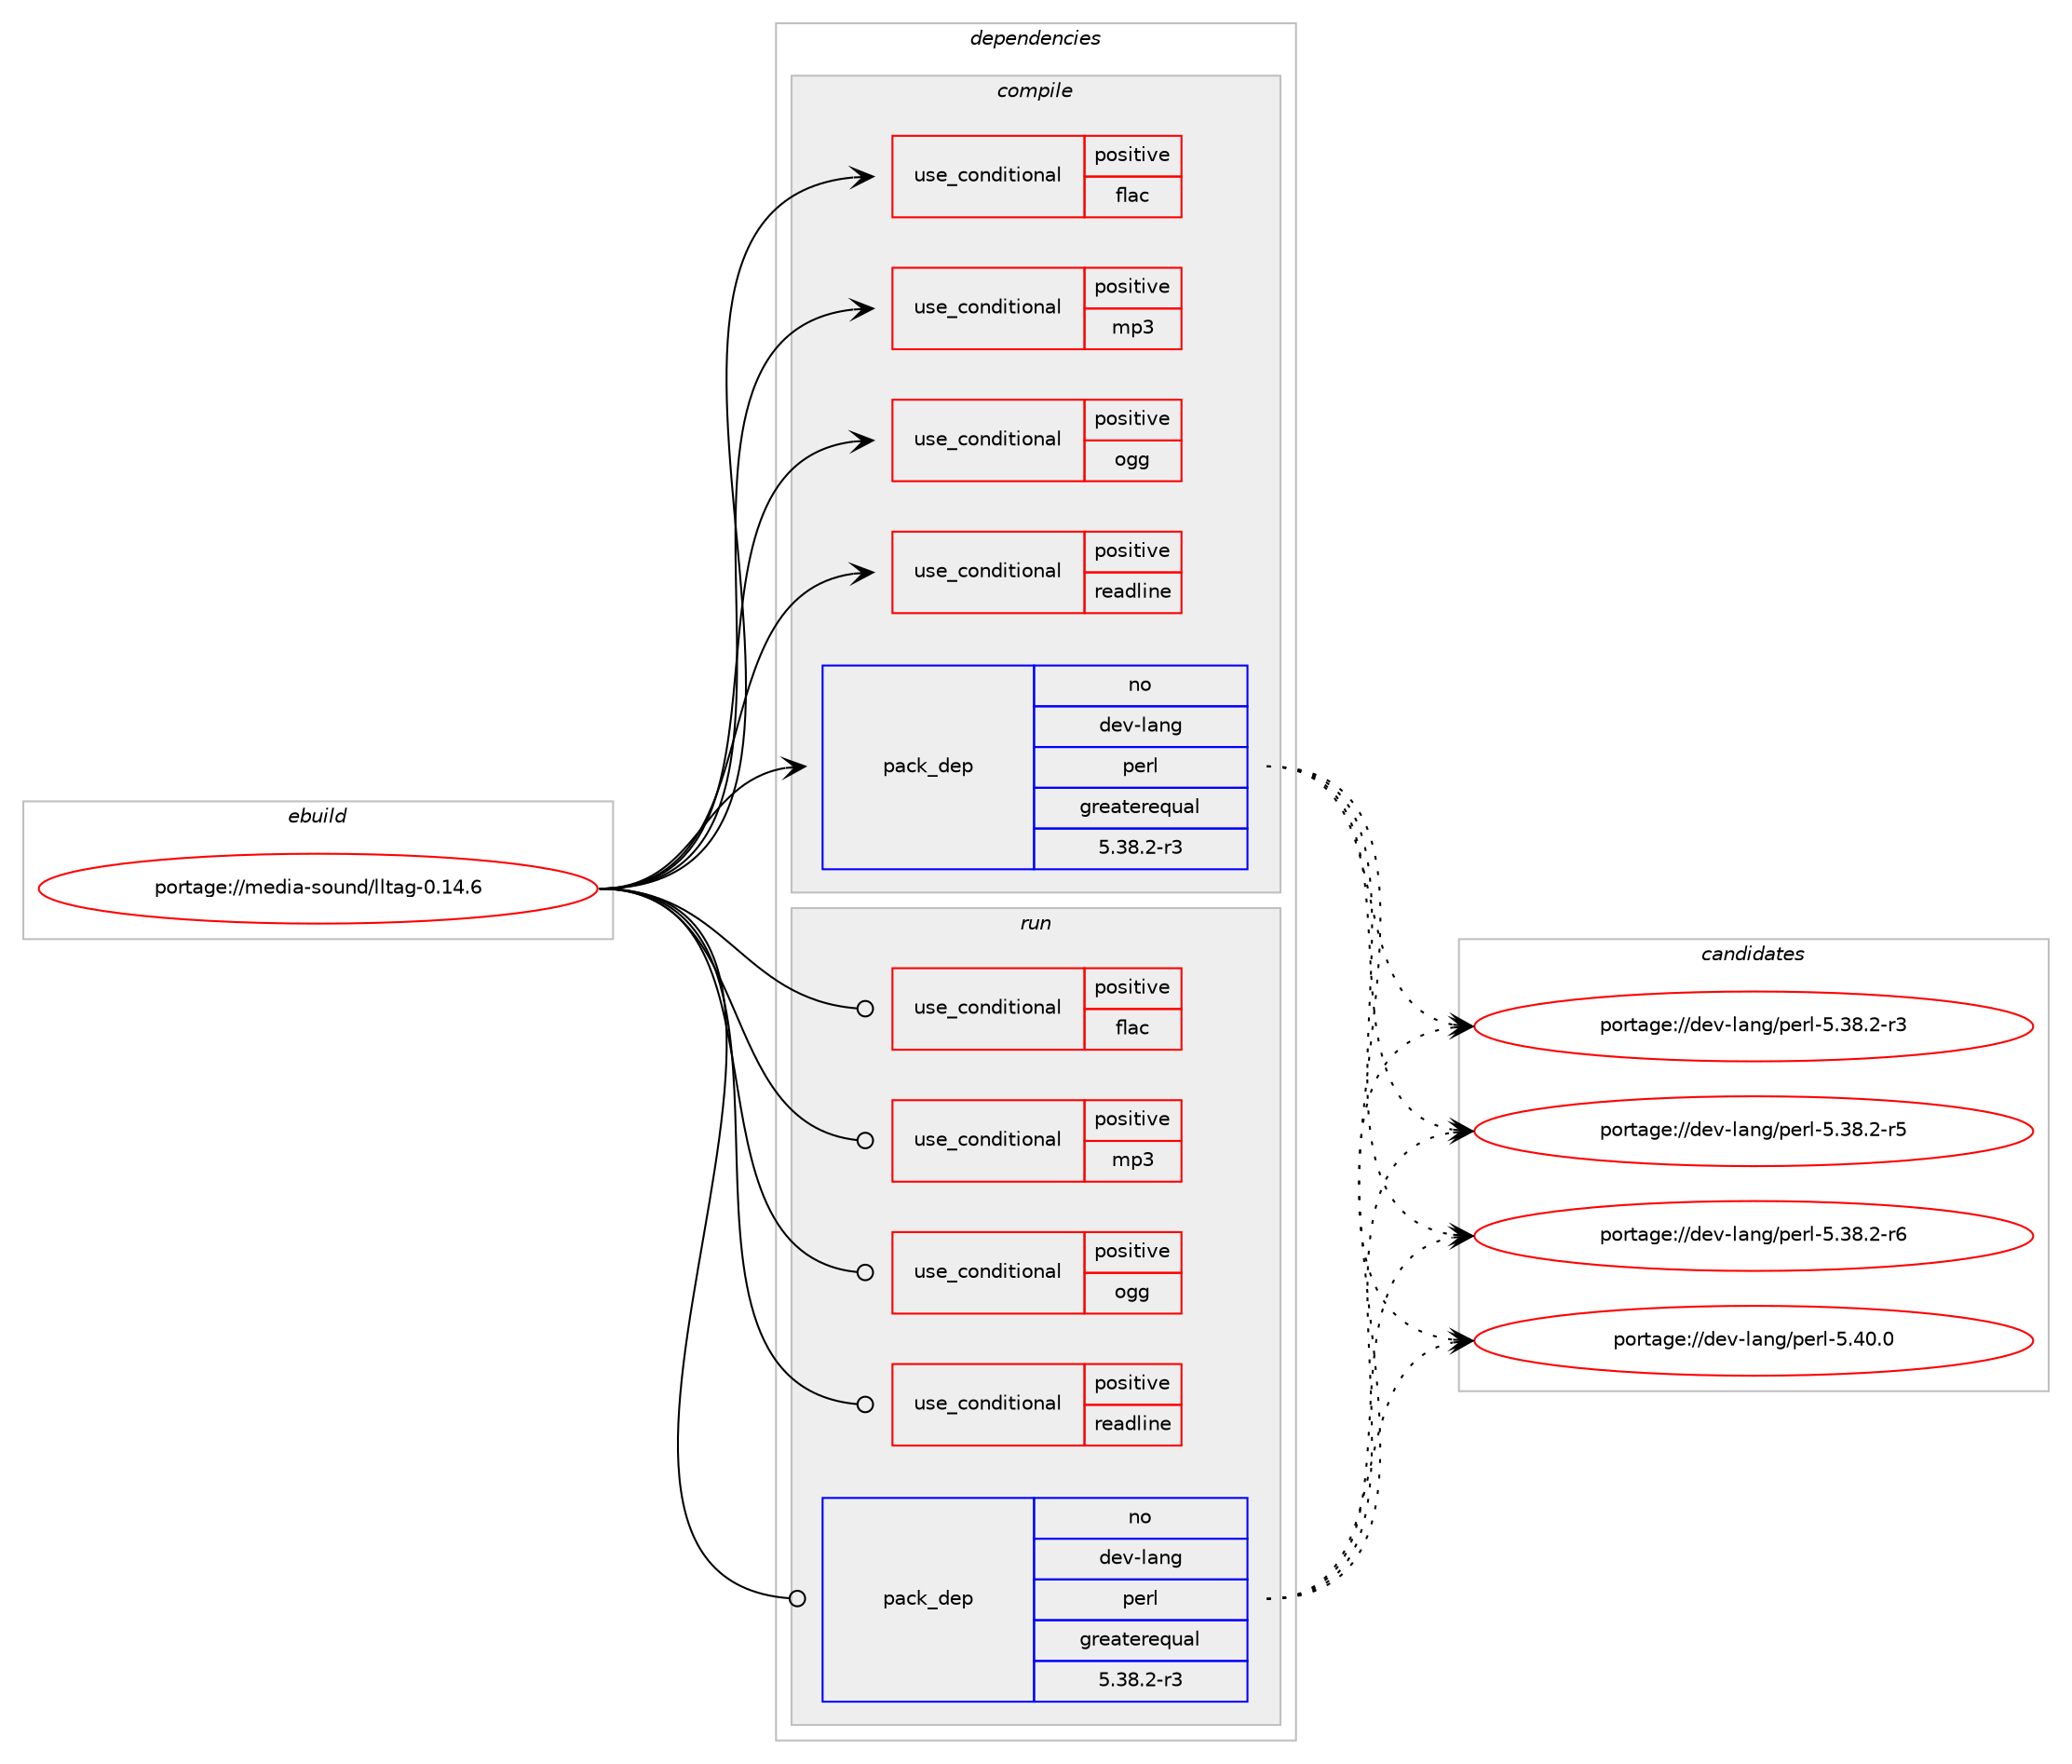 digraph prolog {

# *************
# Graph options
# *************

newrank=true;
concentrate=true;
compound=true;
graph [rankdir=LR,fontname=Helvetica,fontsize=10,ranksep=1.5];#, ranksep=2.5, nodesep=0.2];
edge  [arrowhead=vee];
node  [fontname=Helvetica,fontsize=10];

# **********
# The ebuild
# **********

subgraph cluster_leftcol {
color=gray;
rank=same;
label=<<i>ebuild</i>>;
id [label="portage://media-sound/lltag-0.14.6", color=red, width=4, href="../media-sound/lltag-0.14.6.svg"];
}

# ****************
# The dependencies
# ****************

subgraph cluster_midcol {
color=gray;
label=<<i>dependencies</i>>;
subgraph cluster_compile {
fillcolor="#eeeeee";
style=filled;
label=<<i>compile</i>>;
subgraph cond78303 {
dependency163678 [label=<<TABLE BORDER="0" CELLBORDER="1" CELLSPACING="0" CELLPADDING="4"><TR><TD ROWSPAN="3" CELLPADDING="10">use_conditional</TD></TR><TR><TD>positive</TD></TR><TR><TD>flac</TD></TR></TABLE>>, shape=none, color=red];
# *** BEGIN UNKNOWN DEPENDENCY TYPE (TODO) ***
# dependency163678 -> package_dependency(portage://media-sound/lltag-0.14.6,install,no,media-libs,flac,none,[,,],[],[])
# *** END UNKNOWN DEPENDENCY TYPE (TODO) ***

}
id:e -> dependency163678:w [weight=20,style="solid",arrowhead="vee"];
subgraph cond78304 {
dependency163679 [label=<<TABLE BORDER="0" CELLBORDER="1" CELLSPACING="0" CELLPADDING="4"><TR><TD ROWSPAN="3" CELLPADDING="10">use_conditional</TD></TR><TR><TD>positive</TD></TR><TR><TD>mp3</TD></TR></TABLE>>, shape=none, color=red];
# *** BEGIN UNKNOWN DEPENDENCY TYPE (TODO) ***
# dependency163679 -> package_dependency(portage://media-sound/lltag-0.14.6,install,no,dev-perl,MP3-Tag,none,[,,],[],[])
# *** END UNKNOWN DEPENDENCY TYPE (TODO) ***

# *** BEGIN UNKNOWN DEPENDENCY TYPE (TODO) ***
# dependency163679 -> package_dependency(portage://media-sound/lltag-0.14.6,install,no,media-sound,mp3info,none,[,,],[],[])
# *** END UNKNOWN DEPENDENCY TYPE (TODO) ***

}
id:e -> dependency163679:w [weight=20,style="solid",arrowhead="vee"];
subgraph cond78305 {
dependency163680 [label=<<TABLE BORDER="0" CELLBORDER="1" CELLSPACING="0" CELLPADDING="4"><TR><TD ROWSPAN="3" CELLPADDING="10">use_conditional</TD></TR><TR><TD>positive</TD></TR><TR><TD>ogg</TD></TR></TABLE>>, shape=none, color=red];
# *** BEGIN UNKNOWN DEPENDENCY TYPE (TODO) ***
# dependency163680 -> package_dependency(portage://media-sound/lltag-0.14.6,install,no,media-sound,vorbis-tools,none,[,,],[],[])
# *** END UNKNOWN DEPENDENCY TYPE (TODO) ***

}
id:e -> dependency163680:w [weight=20,style="solid",arrowhead="vee"];
subgraph cond78306 {
dependency163681 [label=<<TABLE BORDER="0" CELLBORDER="1" CELLSPACING="0" CELLPADDING="4"><TR><TD ROWSPAN="3" CELLPADDING="10">use_conditional</TD></TR><TR><TD>positive</TD></TR><TR><TD>readline</TD></TR></TABLE>>, shape=none, color=red];
# *** BEGIN UNKNOWN DEPENDENCY TYPE (TODO) ***
# dependency163681 -> package_dependency(portage://media-sound/lltag-0.14.6,install,no,dev-perl,Term-ReadLine-Perl,none,[,,],[],[])
# *** END UNKNOWN DEPENDENCY TYPE (TODO) ***

}
id:e -> dependency163681:w [weight=20,style="solid",arrowhead="vee"];
subgraph pack82976 {
dependency163682 [label=<<TABLE BORDER="0" CELLBORDER="1" CELLSPACING="0" CELLPADDING="4" WIDTH="220"><TR><TD ROWSPAN="6" CELLPADDING="30">pack_dep</TD></TR><TR><TD WIDTH="110">no</TD></TR><TR><TD>dev-lang</TD></TR><TR><TD>perl</TD></TR><TR><TD>greaterequal</TD></TR><TR><TD>5.38.2-r3</TD></TR></TABLE>>, shape=none, color=blue];
}
id:e -> dependency163682:w [weight=20,style="solid",arrowhead="vee"];
# *** BEGIN UNKNOWN DEPENDENCY TYPE (TODO) ***
# id -> package_dependency(portage://media-sound/lltag-0.14.6,install,no,dev-perl,libwww-perl,none,[,,],[],[])
# *** END UNKNOWN DEPENDENCY TYPE (TODO) ***

}
subgraph cluster_compileandrun {
fillcolor="#eeeeee";
style=filled;
label=<<i>compile and run</i>>;
}
subgraph cluster_run {
fillcolor="#eeeeee";
style=filled;
label=<<i>run</i>>;
subgraph cond78307 {
dependency163683 [label=<<TABLE BORDER="0" CELLBORDER="1" CELLSPACING="0" CELLPADDING="4"><TR><TD ROWSPAN="3" CELLPADDING="10">use_conditional</TD></TR><TR><TD>positive</TD></TR><TR><TD>flac</TD></TR></TABLE>>, shape=none, color=red];
# *** BEGIN UNKNOWN DEPENDENCY TYPE (TODO) ***
# dependency163683 -> package_dependency(portage://media-sound/lltag-0.14.6,run,no,media-libs,flac,none,[,,],[],[])
# *** END UNKNOWN DEPENDENCY TYPE (TODO) ***

}
id:e -> dependency163683:w [weight=20,style="solid",arrowhead="odot"];
subgraph cond78308 {
dependency163684 [label=<<TABLE BORDER="0" CELLBORDER="1" CELLSPACING="0" CELLPADDING="4"><TR><TD ROWSPAN="3" CELLPADDING="10">use_conditional</TD></TR><TR><TD>positive</TD></TR><TR><TD>mp3</TD></TR></TABLE>>, shape=none, color=red];
# *** BEGIN UNKNOWN DEPENDENCY TYPE (TODO) ***
# dependency163684 -> package_dependency(portage://media-sound/lltag-0.14.6,run,no,dev-perl,MP3-Tag,none,[,,],[],[])
# *** END UNKNOWN DEPENDENCY TYPE (TODO) ***

# *** BEGIN UNKNOWN DEPENDENCY TYPE (TODO) ***
# dependency163684 -> package_dependency(portage://media-sound/lltag-0.14.6,run,no,media-sound,mp3info,none,[,,],[],[])
# *** END UNKNOWN DEPENDENCY TYPE (TODO) ***

}
id:e -> dependency163684:w [weight=20,style="solid",arrowhead="odot"];
subgraph cond78309 {
dependency163685 [label=<<TABLE BORDER="0" CELLBORDER="1" CELLSPACING="0" CELLPADDING="4"><TR><TD ROWSPAN="3" CELLPADDING="10">use_conditional</TD></TR><TR><TD>positive</TD></TR><TR><TD>ogg</TD></TR></TABLE>>, shape=none, color=red];
# *** BEGIN UNKNOWN DEPENDENCY TYPE (TODO) ***
# dependency163685 -> package_dependency(portage://media-sound/lltag-0.14.6,run,no,media-sound,vorbis-tools,none,[,,],[],[])
# *** END UNKNOWN DEPENDENCY TYPE (TODO) ***

}
id:e -> dependency163685:w [weight=20,style="solid",arrowhead="odot"];
subgraph cond78310 {
dependency163686 [label=<<TABLE BORDER="0" CELLBORDER="1" CELLSPACING="0" CELLPADDING="4"><TR><TD ROWSPAN="3" CELLPADDING="10">use_conditional</TD></TR><TR><TD>positive</TD></TR><TR><TD>readline</TD></TR></TABLE>>, shape=none, color=red];
# *** BEGIN UNKNOWN DEPENDENCY TYPE (TODO) ***
# dependency163686 -> package_dependency(portage://media-sound/lltag-0.14.6,run,no,dev-perl,Term-ReadLine-Perl,none,[,,],[],[])
# *** END UNKNOWN DEPENDENCY TYPE (TODO) ***

}
id:e -> dependency163686:w [weight=20,style="solid",arrowhead="odot"];
subgraph pack82977 {
dependency163687 [label=<<TABLE BORDER="0" CELLBORDER="1" CELLSPACING="0" CELLPADDING="4" WIDTH="220"><TR><TD ROWSPAN="6" CELLPADDING="30">pack_dep</TD></TR><TR><TD WIDTH="110">no</TD></TR><TR><TD>dev-lang</TD></TR><TR><TD>perl</TD></TR><TR><TD>greaterequal</TD></TR><TR><TD>5.38.2-r3</TD></TR></TABLE>>, shape=none, color=blue];
}
id:e -> dependency163687:w [weight=20,style="solid",arrowhead="odot"];
# *** BEGIN UNKNOWN DEPENDENCY TYPE (TODO) ***
# id -> package_dependency(portage://media-sound/lltag-0.14.6,run,no,dev-lang,perl,none,[,,],any_same_slot,[])
# *** END UNKNOWN DEPENDENCY TYPE (TODO) ***

# *** BEGIN UNKNOWN DEPENDENCY TYPE (TODO) ***
# id -> package_dependency(portage://media-sound/lltag-0.14.6,run,no,dev-perl,libwww-perl,none,[,,],[],[])
# *** END UNKNOWN DEPENDENCY TYPE (TODO) ***

}
}

# **************
# The candidates
# **************

subgraph cluster_choices {
rank=same;
color=gray;
label=<<i>candidates</i>>;

subgraph choice82976 {
color=black;
nodesep=1;
choice100101118451089711010347112101114108455346515646504511451 [label="portage://dev-lang/perl-5.38.2-r3", color=red, width=4,href="../dev-lang/perl-5.38.2-r3.svg"];
choice100101118451089711010347112101114108455346515646504511453 [label="portage://dev-lang/perl-5.38.2-r5", color=red, width=4,href="../dev-lang/perl-5.38.2-r5.svg"];
choice100101118451089711010347112101114108455346515646504511454 [label="portage://dev-lang/perl-5.38.2-r6", color=red, width=4,href="../dev-lang/perl-5.38.2-r6.svg"];
choice10010111845108971101034711210111410845534652484648 [label="portage://dev-lang/perl-5.40.0", color=red, width=4,href="../dev-lang/perl-5.40.0.svg"];
dependency163682:e -> choice100101118451089711010347112101114108455346515646504511451:w [style=dotted,weight="100"];
dependency163682:e -> choice100101118451089711010347112101114108455346515646504511453:w [style=dotted,weight="100"];
dependency163682:e -> choice100101118451089711010347112101114108455346515646504511454:w [style=dotted,weight="100"];
dependency163682:e -> choice10010111845108971101034711210111410845534652484648:w [style=dotted,weight="100"];
}
subgraph choice82977 {
color=black;
nodesep=1;
choice100101118451089711010347112101114108455346515646504511451 [label="portage://dev-lang/perl-5.38.2-r3", color=red, width=4,href="../dev-lang/perl-5.38.2-r3.svg"];
choice100101118451089711010347112101114108455346515646504511453 [label="portage://dev-lang/perl-5.38.2-r5", color=red, width=4,href="../dev-lang/perl-5.38.2-r5.svg"];
choice100101118451089711010347112101114108455346515646504511454 [label="portage://dev-lang/perl-5.38.2-r6", color=red, width=4,href="../dev-lang/perl-5.38.2-r6.svg"];
choice10010111845108971101034711210111410845534652484648 [label="portage://dev-lang/perl-5.40.0", color=red, width=4,href="../dev-lang/perl-5.40.0.svg"];
dependency163687:e -> choice100101118451089711010347112101114108455346515646504511451:w [style=dotted,weight="100"];
dependency163687:e -> choice100101118451089711010347112101114108455346515646504511453:w [style=dotted,weight="100"];
dependency163687:e -> choice100101118451089711010347112101114108455346515646504511454:w [style=dotted,weight="100"];
dependency163687:e -> choice10010111845108971101034711210111410845534652484648:w [style=dotted,weight="100"];
}
}

}
